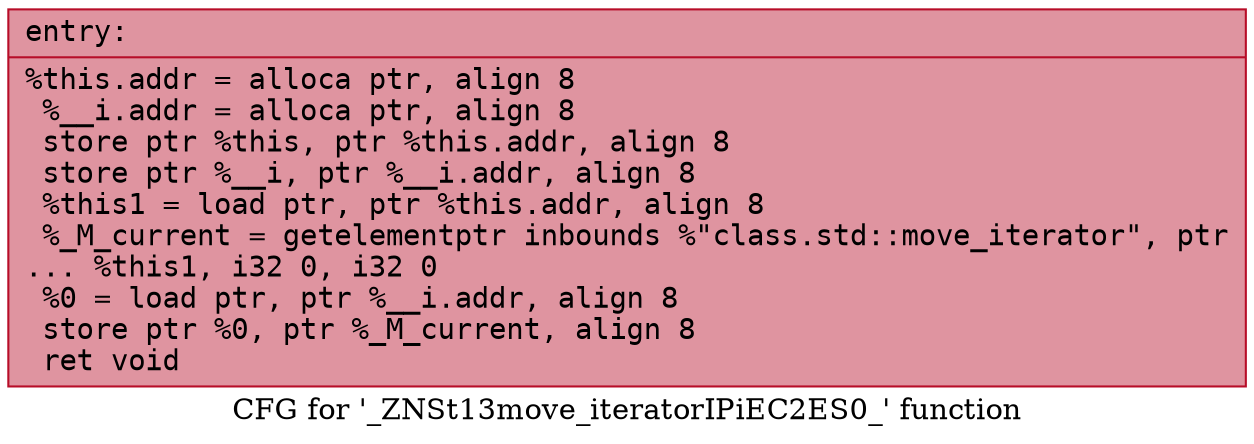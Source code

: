 digraph "CFG for '_ZNSt13move_iteratorIPiEC2ES0_' function" {
	label="CFG for '_ZNSt13move_iteratorIPiEC2ES0_' function";

	Node0x557992576020 [shape=record,color="#b70d28ff", style=filled, fillcolor="#b70d2870" fontname="Courier",label="{entry:\l|  %this.addr = alloca ptr, align 8\l  %__i.addr = alloca ptr, align 8\l  store ptr %this, ptr %this.addr, align 8\l  store ptr %__i, ptr %__i.addr, align 8\l  %this1 = load ptr, ptr %this.addr, align 8\l  %_M_current = getelementptr inbounds %\"class.std::move_iterator\", ptr\l... %this1, i32 0, i32 0\l  %0 = load ptr, ptr %__i.addr, align 8\l  store ptr %0, ptr %_M_current, align 8\l  ret void\l}"];
}
